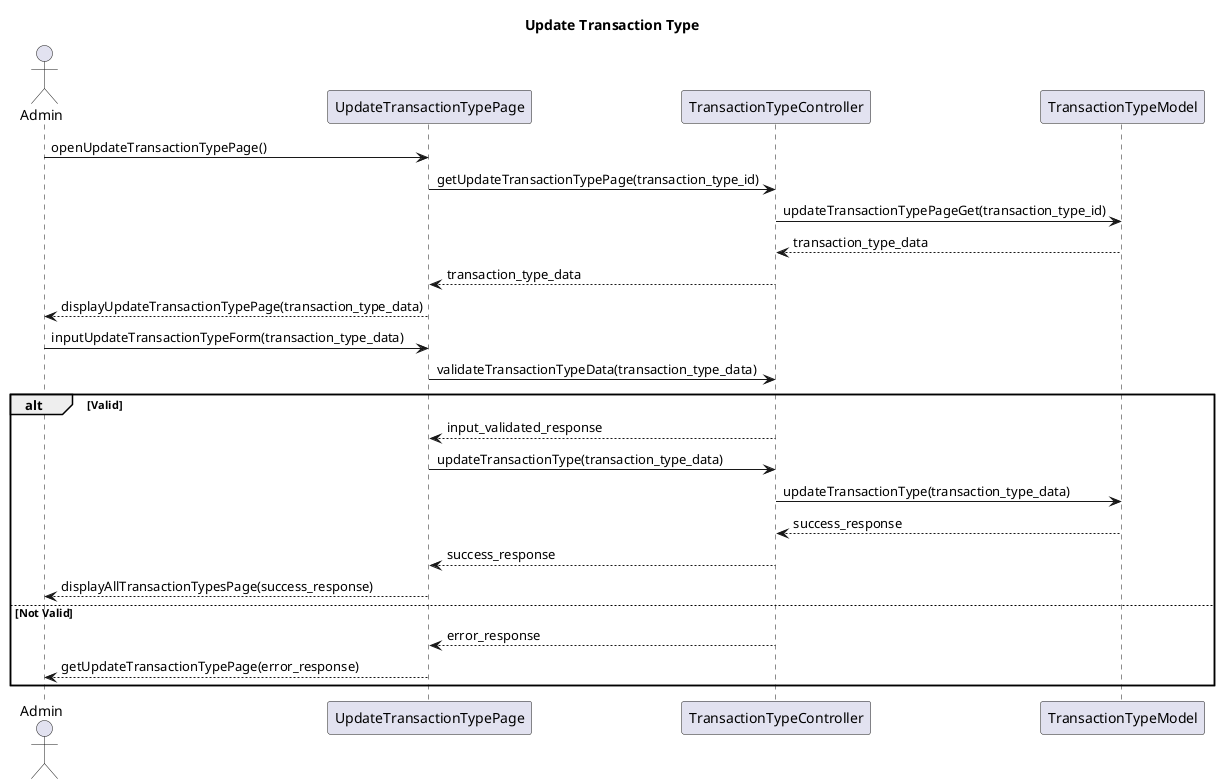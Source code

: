 @startuml
title Update Transaction Type
actor Admin as act
participant UpdateTransactionTypePage as view
participant TransactionTypeController as ctrl
participant TransactionTypeModel as model

act -> view : openUpdateTransactionTypePage()
view -> ctrl : getUpdateTransactionTypePage(transaction_type_id)
ctrl -> model : updateTransactionTypePageGet(transaction_type_id)
model --> ctrl : transaction_type_data
ctrl --> view : transaction_type_data
view --> act : displayUpdateTransactionTypePage(transaction_type_data)

    act->view : inputUpdateTransactionTypeForm(transaction_type_data)
    view->ctrl : validateTransactionTypeData(transaction_type_data)
        alt Valid
        ctrl-->view:input_validated_response
        view->ctrl: updateTransactionType(transaction_type_data)
        ctrl->model: updateTransactionType(transaction_type_data)
        model --> ctrl: success_response
        ctrl --> view: success_response
        view-->act: displayAllTransactionTypesPage(success_response)
        else Not Valid
        ctrl --> view: error_response
        view-->act: getUpdateTransactionTypePage(error_response)
        end


@enduml
